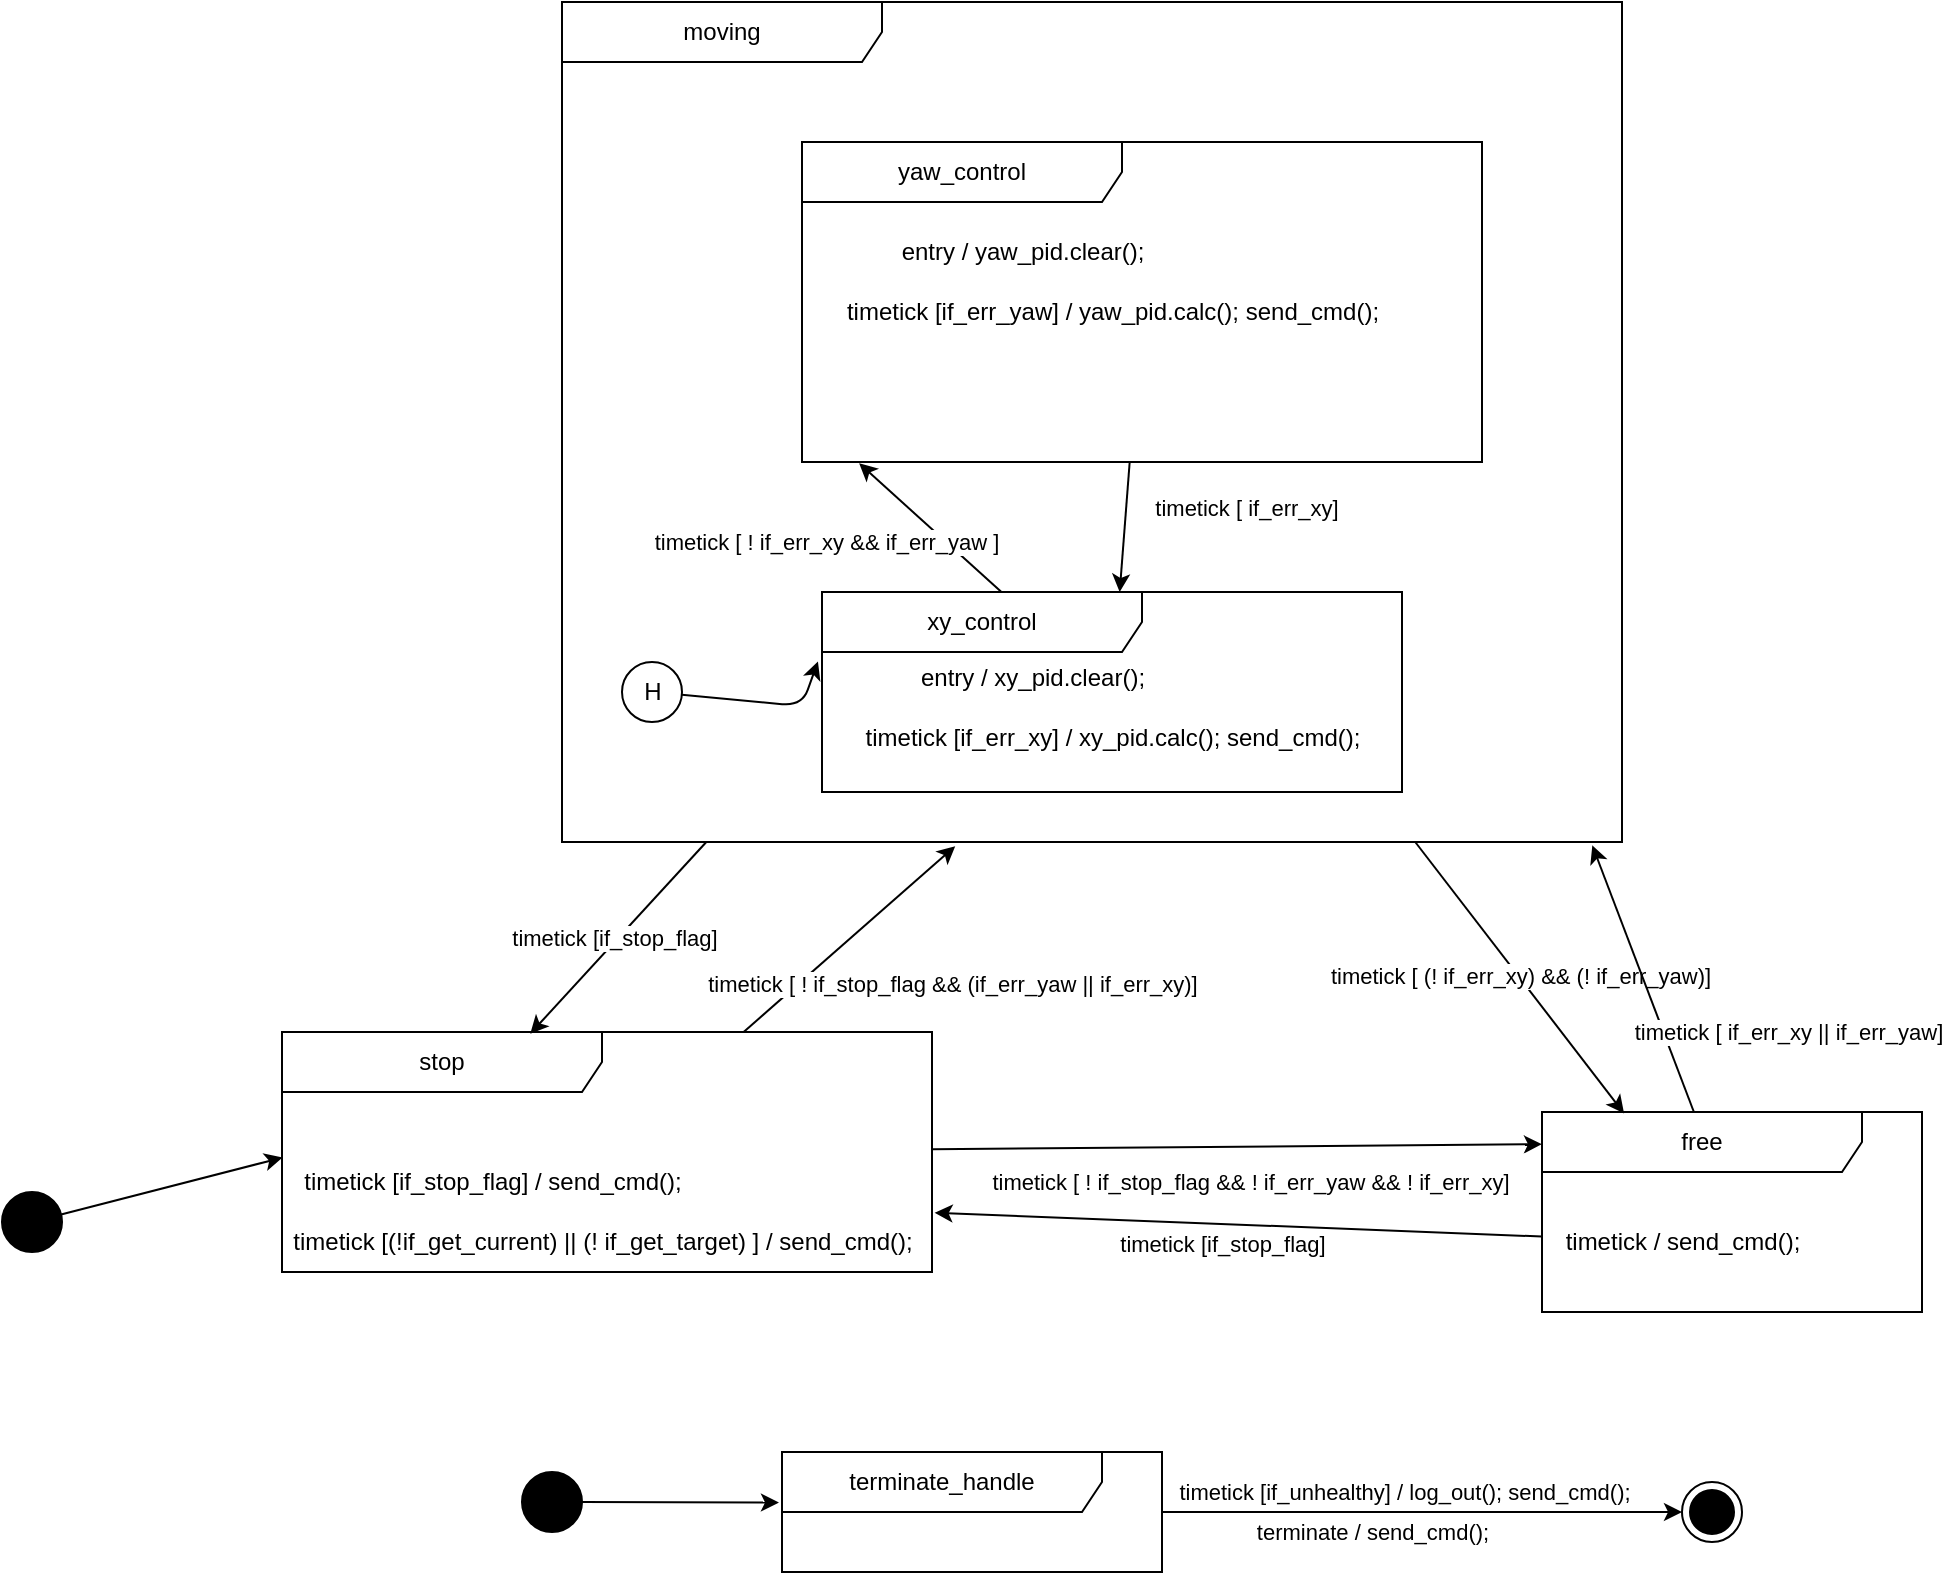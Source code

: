 <mxfile>
    <diagram id="dLbpwWId31D5CVljBKBY" name="第 1 页">
        <mxGraphModel dx="2037" dy="791" grid="1" gridSize="10" guides="1" tooltips="1" connect="1" arrows="1" fold="1" page="1" pageScale="1" pageWidth="827" pageHeight="1169" math="0" shadow="0">
            <root>
                <mxCell id="0"/>
                <mxCell id="1" parent="0"/>
                <mxCell id="31" value="moving" style="shape=umlFrame;whiteSpace=wrap;html=1;pointerEvents=0;recursiveResize=0;container=1;collapsible=0;width=160;" parent="1" vertex="1">
                    <mxGeometry x="160" y="165" width="530" height="420" as="geometry"/>
                </mxCell>
                <mxCell id="40" style="edgeStyle=none;html=1;" parent="31" source="34" target="37" edge="1">
                    <mxGeometry relative="1" as="geometry"/>
                </mxCell>
                <mxCell id="41" value="timetick [ if_err_xy]" style="edgeLabel;html=1;align=center;verticalAlign=middle;resizable=0;points=[];" parent="40" vertex="1" connectable="0">
                    <mxGeometry x="-0.311" relative="1" as="geometry">
                        <mxPoint x="60" as="offset"/>
                    </mxGeometry>
                </mxCell>
                <mxCell id="34" value="yaw_control" style="shape=umlFrame;whiteSpace=wrap;html=1;pointerEvents=0;recursiveResize=0;container=1;collapsible=0;width=160;" parent="31" vertex="1">
                    <mxGeometry x="120" y="70" width="340" height="160" as="geometry"/>
                </mxCell>
                <mxCell id="38" value="entry / yaw_pid.clear();" style="text;html=1;align=center;verticalAlign=middle;resizable=0;points=[];autosize=1;strokeColor=none;fillColor=none;" parent="34" vertex="1">
                    <mxGeometry x="40" y="40" width="140" height="30" as="geometry"/>
                </mxCell>
                <mxCell id="39" value="timetick [if_err_yaw] / yaw_pid.calc(); send_cmd();" style="text;html=1;align=center;verticalAlign=middle;resizable=0;points=[];autosize=1;strokeColor=none;fillColor=none;" parent="34" vertex="1">
                    <mxGeometry x="10" y="70" width="290" height="30" as="geometry"/>
                </mxCell>
                <mxCell id="36" style="edgeStyle=none;html=1;entryX=-0.007;entryY=0.347;entryDx=0;entryDy=0;entryPerimeter=0;" parent="31" source="35" target="37" edge="1">
                    <mxGeometry relative="1" as="geometry">
                        <Array as="points">
                            <mxPoint x="120" y="352"/>
                        </Array>
                    </mxGeometry>
                </mxCell>
                <mxCell id="35" value="H" style="ellipse;html=1;" parent="31" vertex="1">
                    <mxGeometry x="30" y="330" width="30" height="30" as="geometry"/>
                </mxCell>
                <mxCell id="37" value="xy_control" style="shape=umlFrame;whiteSpace=wrap;html=1;pointerEvents=0;recursiveResize=0;container=1;collapsible=0;width=160;" parent="31" vertex="1">
                    <mxGeometry x="130" y="295" width="290" height="100" as="geometry"/>
                </mxCell>
                <mxCell id="44" value="entry / xy_pid.clear();" style="text;html=1;align=center;verticalAlign=middle;resizable=0;points=[];autosize=1;strokeColor=none;fillColor=none;" parent="37" vertex="1">
                    <mxGeometry x="35" y="28" width="140" height="30" as="geometry"/>
                </mxCell>
                <mxCell id="45" value="timetick [if_err_xy] / xy_pid.calc(); send_cmd();" style="text;html=1;align=center;verticalAlign=middle;resizable=0;points=[];autosize=1;strokeColor=none;fillColor=none;" parent="37" vertex="1">
                    <mxGeometry x="10" y="58" width="270" height="30" as="geometry"/>
                </mxCell>
                <mxCell id="42" style="edgeStyle=none;html=1;entryX=0.084;entryY=1.004;entryDx=0;entryDy=0;entryPerimeter=0;" parent="31" source="37" target="34" edge="1">
                    <mxGeometry relative="1" as="geometry"/>
                </mxCell>
                <mxCell id="43" value="timetick [ ! if_err_xy &amp;amp;&amp;amp; if_err_yaw ]" style="edgeLabel;html=1;align=center;verticalAlign=middle;resizable=0;points=[];" parent="42" vertex="1" connectable="0">
                    <mxGeometry x="0.195" y="3" relative="1" as="geometry">
                        <mxPoint x="-43" y="11" as="offset"/>
                    </mxGeometry>
                </mxCell>
                <mxCell id="46" value="stop" style="shape=umlFrame;whiteSpace=wrap;html=1;pointerEvents=0;recursiveResize=0;container=1;collapsible=0;width=160;" parent="1" vertex="1">
                    <mxGeometry x="20" y="680" width="325" height="120" as="geometry"/>
                </mxCell>
                <mxCell id="53" value="timetick [if_stop_flag] / send_cmd();" style="text;html=1;align=center;verticalAlign=middle;resizable=0;points=[];autosize=1;strokeColor=none;fillColor=none;" parent="46" vertex="1">
                    <mxGeometry y="60" width="210" height="30" as="geometry"/>
                </mxCell>
                <mxCell id="72" value="timetick [(!if_get_current) || (! if_get_target) ] / send_cmd();" style="text;html=1;align=center;verticalAlign=middle;resizable=0;points=[];autosize=1;strokeColor=none;fillColor=none;" parent="46" vertex="1">
                    <mxGeometry x="-5" y="90" width="330" height="30" as="geometry"/>
                </mxCell>
                <mxCell id="47" value="free" style="shape=umlFrame;whiteSpace=wrap;html=1;pointerEvents=0;recursiveResize=0;container=1;collapsible=0;width=160;" parent="1" vertex="1">
                    <mxGeometry x="650" y="720" width="190" height="100" as="geometry"/>
                </mxCell>
                <mxCell id="61" value="timetick / send_cmd();" style="text;html=1;align=center;verticalAlign=middle;resizable=0;points=[];autosize=1;strokeColor=none;fillColor=none;" parent="47" vertex="1">
                    <mxGeometry y="50" width="140" height="30" as="geometry"/>
                </mxCell>
                <mxCell id="48" style="edgeStyle=none;html=1;entryX=0.382;entryY=0.007;entryDx=0;entryDy=0;entryPerimeter=0;" parent="1" source="31" target="46" edge="1">
                    <mxGeometry relative="1" as="geometry"/>
                </mxCell>
                <mxCell id="50" value="timetick [if_stop_flag]" style="edgeLabel;html=1;align=center;verticalAlign=middle;resizable=0;points=[];" parent="48" vertex="1" connectable="0">
                    <mxGeometry x="-0.143" y="-1" relative="1" as="geometry">
                        <mxPoint x="-8" y="7" as="offset"/>
                    </mxGeometry>
                </mxCell>
                <mxCell id="49" style="edgeStyle=none;html=1;entryX=0.216;entryY=0.007;entryDx=0;entryDy=0;entryPerimeter=0;" parent="1" source="31" target="47" edge="1">
                    <mxGeometry relative="1" as="geometry"/>
                </mxCell>
                <mxCell id="51" value="timetick [ (! if_err_xy) &amp;amp;&amp;amp; (! if_err_yaw)]" style="edgeLabel;html=1;align=center;verticalAlign=middle;resizable=0;points=[];" parent="49" vertex="1" connectable="0">
                    <mxGeometry x="-0.013" y="1" relative="1" as="geometry">
                        <mxPoint as="offset"/>
                    </mxGeometry>
                </mxCell>
                <mxCell id="54" value="" style="ellipse;fillColor=strokeColor;html=1;" parent="1" vertex="1">
                    <mxGeometry x="-120" y="760" width="30" height="30" as="geometry"/>
                </mxCell>
                <mxCell id="55" style="edgeStyle=none;html=1;entryX=0.001;entryY=0.523;entryDx=0;entryDy=0;entryPerimeter=0;" parent="1" source="54" target="46" edge="1">
                    <mxGeometry relative="1" as="geometry"/>
                </mxCell>
                <mxCell id="56" style="edgeStyle=none;html=1;entryX=0.371;entryY=1.005;entryDx=0;entryDy=0;entryPerimeter=0;" parent="1" source="46" target="31" edge="1">
                    <mxGeometry relative="1" as="geometry"/>
                </mxCell>
                <mxCell id="58" value="timetick [ ! if_stop_flag &amp;amp;&amp;amp; (if_err_yaw || if_err_xy)]" style="edgeLabel;html=1;align=center;verticalAlign=middle;resizable=0;points=[];" parent="56" vertex="1" connectable="0">
                    <mxGeometry x="0.198" relative="1" as="geometry">
                        <mxPoint x="40" y="32" as="offset"/>
                    </mxGeometry>
                </mxCell>
                <mxCell id="59" style="edgeStyle=none;html=1;entryX=0.972;entryY=1.004;entryDx=0;entryDy=0;entryPerimeter=0;" parent="1" source="47" target="31" edge="1">
                    <mxGeometry relative="1" as="geometry"/>
                </mxCell>
                <mxCell id="60" value="&lt;span style=&quot;color: rgb(0, 0, 0);&quot;&gt;timetick [ if_err_xy || if_err_yaw]&lt;/span&gt;" style="edgeLabel;html=1;align=center;verticalAlign=middle;resizable=0;points=[];" parent="59" vertex="1" connectable="0">
                    <mxGeometry x="-0.4" y="-1" relative="1" as="geometry">
                        <mxPoint x="61" as="offset"/>
                    </mxGeometry>
                </mxCell>
                <mxCell id="62" value="" style="ellipse;fillColor=strokeColor;html=1;" parent="1" vertex="1">
                    <mxGeometry x="140" y="900" width="30" height="30" as="geometry"/>
                </mxCell>
                <mxCell id="66" style="edgeStyle=none;html=1;" parent="1" source="63" target="65" edge="1">
                    <mxGeometry relative="1" as="geometry"/>
                </mxCell>
                <mxCell id="67" value="terminate / send_cmd();" style="edgeLabel;html=1;align=center;verticalAlign=middle;resizable=0;points=[];" parent="66" vertex="1" connectable="0">
                    <mxGeometry x="-0.395" y="1" relative="1" as="geometry">
                        <mxPoint x="26" y="11" as="offset"/>
                    </mxGeometry>
                </mxCell>
                <mxCell id="69" value="timetick [if_unhealthy] / log_out(); send_cmd();" style="edgeLabel;html=1;align=center;verticalAlign=middle;resizable=0;points=[];" parent="66" vertex="1" connectable="0">
                    <mxGeometry x="-0.38" y="1" relative="1" as="geometry">
                        <mxPoint x="40" y="-9" as="offset"/>
                    </mxGeometry>
                </mxCell>
                <mxCell id="63" value="terminate_handle" style="shape=umlFrame;whiteSpace=wrap;html=1;pointerEvents=0;recursiveResize=0;container=1;collapsible=0;width=160;" parent="1" vertex="1">
                    <mxGeometry x="270" y="890" width="190" height="60" as="geometry"/>
                </mxCell>
                <mxCell id="64" style="edgeStyle=none;html=1;entryX=-0.008;entryY=0.421;entryDx=0;entryDy=0;entryPerimeter=0;" parent="1" source="62" target="63" edge="1">
                    <mxGeometry relative="1" as="geometry"/>
                </mxCell>
                <mxCell id="65" value="" style="ellipse;html=1;shape=endState;fillColor=strokeColor;" parent="1" vertex="1">
                    <mxGeometry x="720" y="905" width="30" height="30" as="geometry"/>
                </mxCell>
                <mxCell id="73" style="edgeStyle=none;html=1;entryX=0;entryY=0.161;entryDx=0;entryDy=0;entryPerimeter=0;" parent="1" source="46" target="47" edge="1">
                    <mxGeometry relative="1" as="geometry"/>
                </mxCell>
                <mxCell id="75" value="&lt;span style=&quot;color: rgb(0, 0, 0);&quot;&gt;timetick [ ! if_stop_flag &amp;amp;&amp;amp; ! if_err_yaw &amp;amp;&amp;amp; ! if_err_xy]&lt;/span&gt;" style="edgeLabel;html=1;align=center;verticalAlign=middle;resizable=0;points=[];" parent="73" vertex="1" connectable="0">
                    <mxGeometry x="0.186" y="1" relative="1" as="geometry">
                        <mxPoint x="-22" y="19" as="offset"/>
                    </mxGeometry>
                </mxCell>
                <mxCell id="76" style="edgeStyle=none;html=1;entryX=1.004;entryY=0.753;entryDx=0;entryDy=0;entryPerimeter=0;" parent="1" source="61" target="46" edge="1">
                    <mxGeometry relative="1" as="geometry"/>
                </mxCell>
                <mxCell id="77" value="timetick [if_stop_flag]" style="edgeLabel;html=1;align=center;verticalAlign=middle;resizable=0;points=[];" parent="76" vertex="1" connectable="0">
                    <mxGeometry x="0.495" relative="1" as="geometry">
                        <mxPoint x="67" y="12" as="offset"/>
                    </mxGeometry>
                </mxCell>
            </root>
        </mxGraphModel>
    </diagram>
</mxfile>